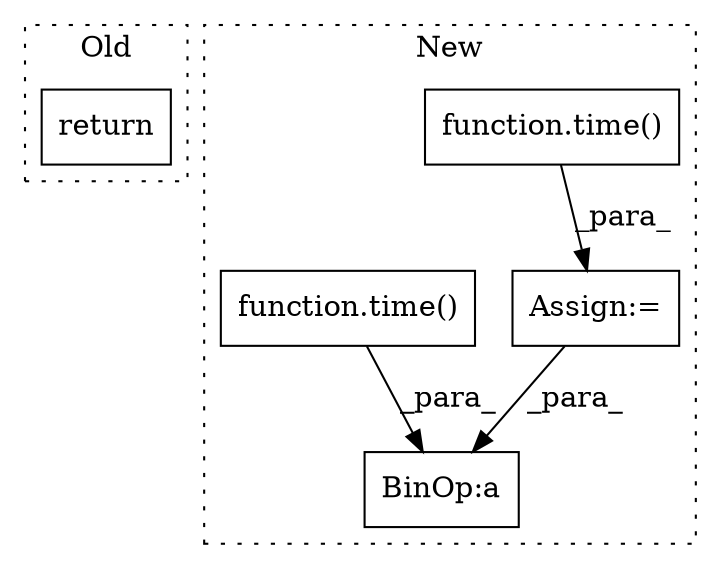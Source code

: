 digraph G {
subgraph cluster0 {
1 [label="return" a="93" s="10163" l="7" shape="box"];
label = "Old";
style="dotted";
}
subgraph cluster1 {
2 [label="function.time()" a="75" s="11502" l="6" shape="box"];
3 [label="Assign:=" a="68" s="11499" l="3" shape="box"];
4 [label="BinOp:a" a="82" s="11651" l="1" shape="box"];
5 [label="function.time()" a="75" s="11645" l="6" shape="box"];
label = "New";
style="dotted";
}
2 -> 3 [label="_para_"];
3 -> 4 [label="_para_"];
5 -> 4 [label="_para_"];
}
